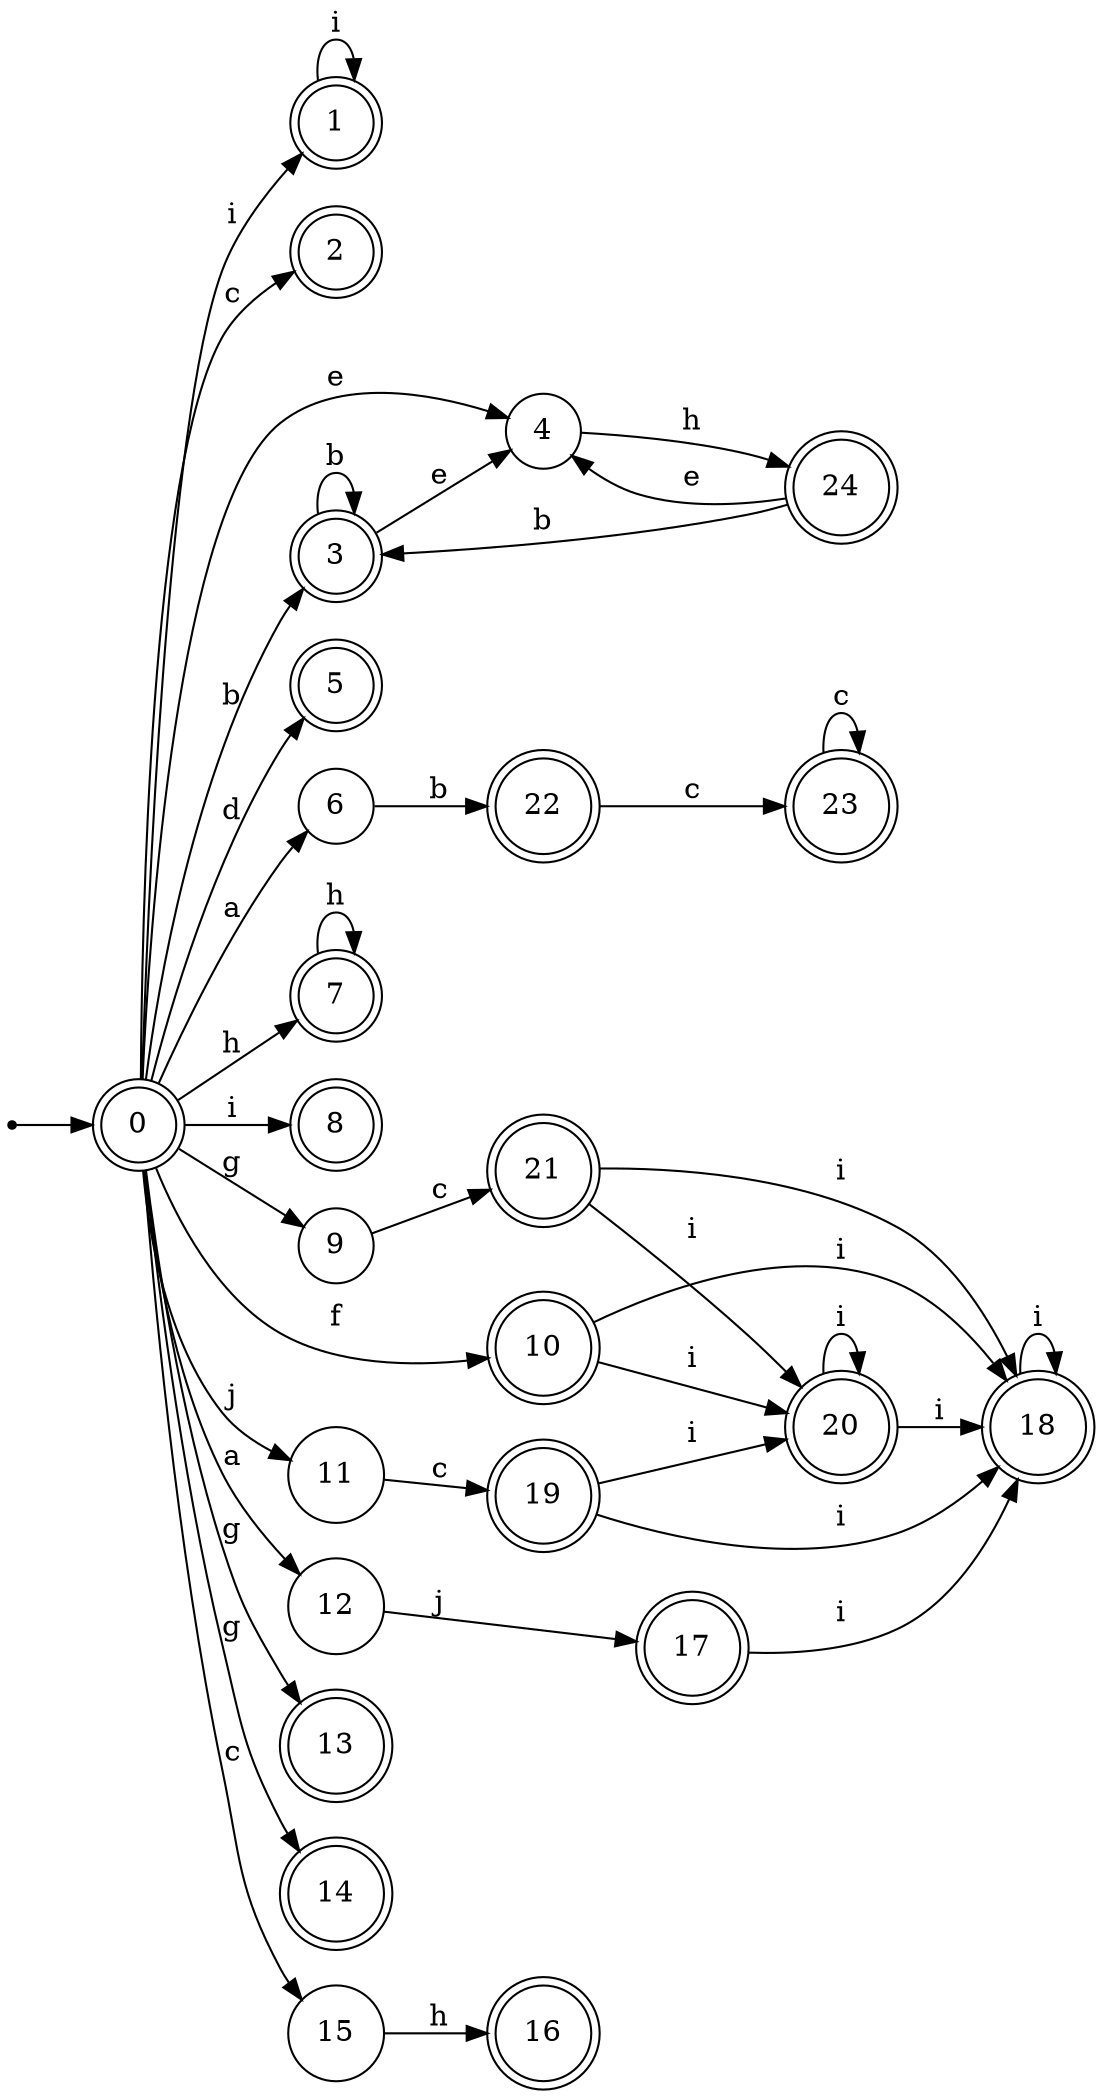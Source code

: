 digraph finite_state_machine {
rankdir=LR;
size="20,20";
node [shape = point]; "dummy0"
node [shape = doublecircle]; "0";"dummy0" -> "0";
node [shape = doublecircle]; "1";node [shape = doublecircle]; "2";node [shape = doublecircle]; "3";node [shape = circle]; "4";
node [shape = doublecircle]; "5";node [shape = circle]; "6";
node [shape = doublecircle]; "7";node [shape = doublecircle]; "8";node [shape = circle]; "9";
node [shape = doublecircle]; "10";node [shape = circle]; "11";
node [shape = circle]; "12";
node [shape = doublecircle]; "13";node [shape = doublecircle]; "14";node [shape = circle]; "15";
node [shape = doublecircle]; "16";node [shape = doublecircle]; "17";node [shape = doublecircle]; "18";node [shape = doublecircle]; "19";node [shape = doublecircle]; "20";node [shape = doublecircle]; "21";node [shape = doublecircle]; "22";node [shape = doublecircle]; "23";node [shape = doublecircle]; "24";"0" -> "8" [label = "i"];
 "0" -> "1" [label = "i"];
 "0" -> "2" [label = "c"];
 "0" -> "15" [label = "c"];
 "0" -> "3" [label = "b"];
 "0" -> "4" [label = "e"];
 "0" -> "5" [label = "d"];
 "0" -> "12" [label = "a"];
 "0" -> "6" [label = "a"];
 "0" -> "7" [label = "h"];
 "0" -> "9" [label = "g"];
 "0" -> "13" [label = "g"];
 "0" -> "14" [label = "g"];
 "0" -> "10" [label = "f"];
 "0" -> "11" [label = "j"];
 "15" -> "16" [label = "h"];
 "12" -> "17" [label = "j"];
 "17" -> "18" [label = "i"];
 "18" -> "18" [label = "i"];
 "11" -> "19" [label = "c"];
 "19" -> "18" [label = "i"];
 "19" -> "20" [label = "i"];
 "20" -> "18" [label = "i"];
 "20" -> "20" [label = "i"];
 "10" -> "18" [label = "i"];
 "10" -> "20" [label = "i"];
 "9" -> "21" [label = "c"];
 "21" -> "18" [label = "i"];
 "21" -> "20" [label = "i"];
 "7" -> "7" [label = "h"];
 "6" -> "22" [label = "b"];
 "22" -> "23" [label = "c"];
 "23" -> "23" [label = "c"];
 "4" -> "24" [label = "h"];
 "24" -> "4" [label = "e"];
 "24" -> "3" [label = "b"];
 "3" -> "3" [label = "b"];
 "3" -> "4" [label = "e"];
 "1" -> "1" [label = "i"];
 }
